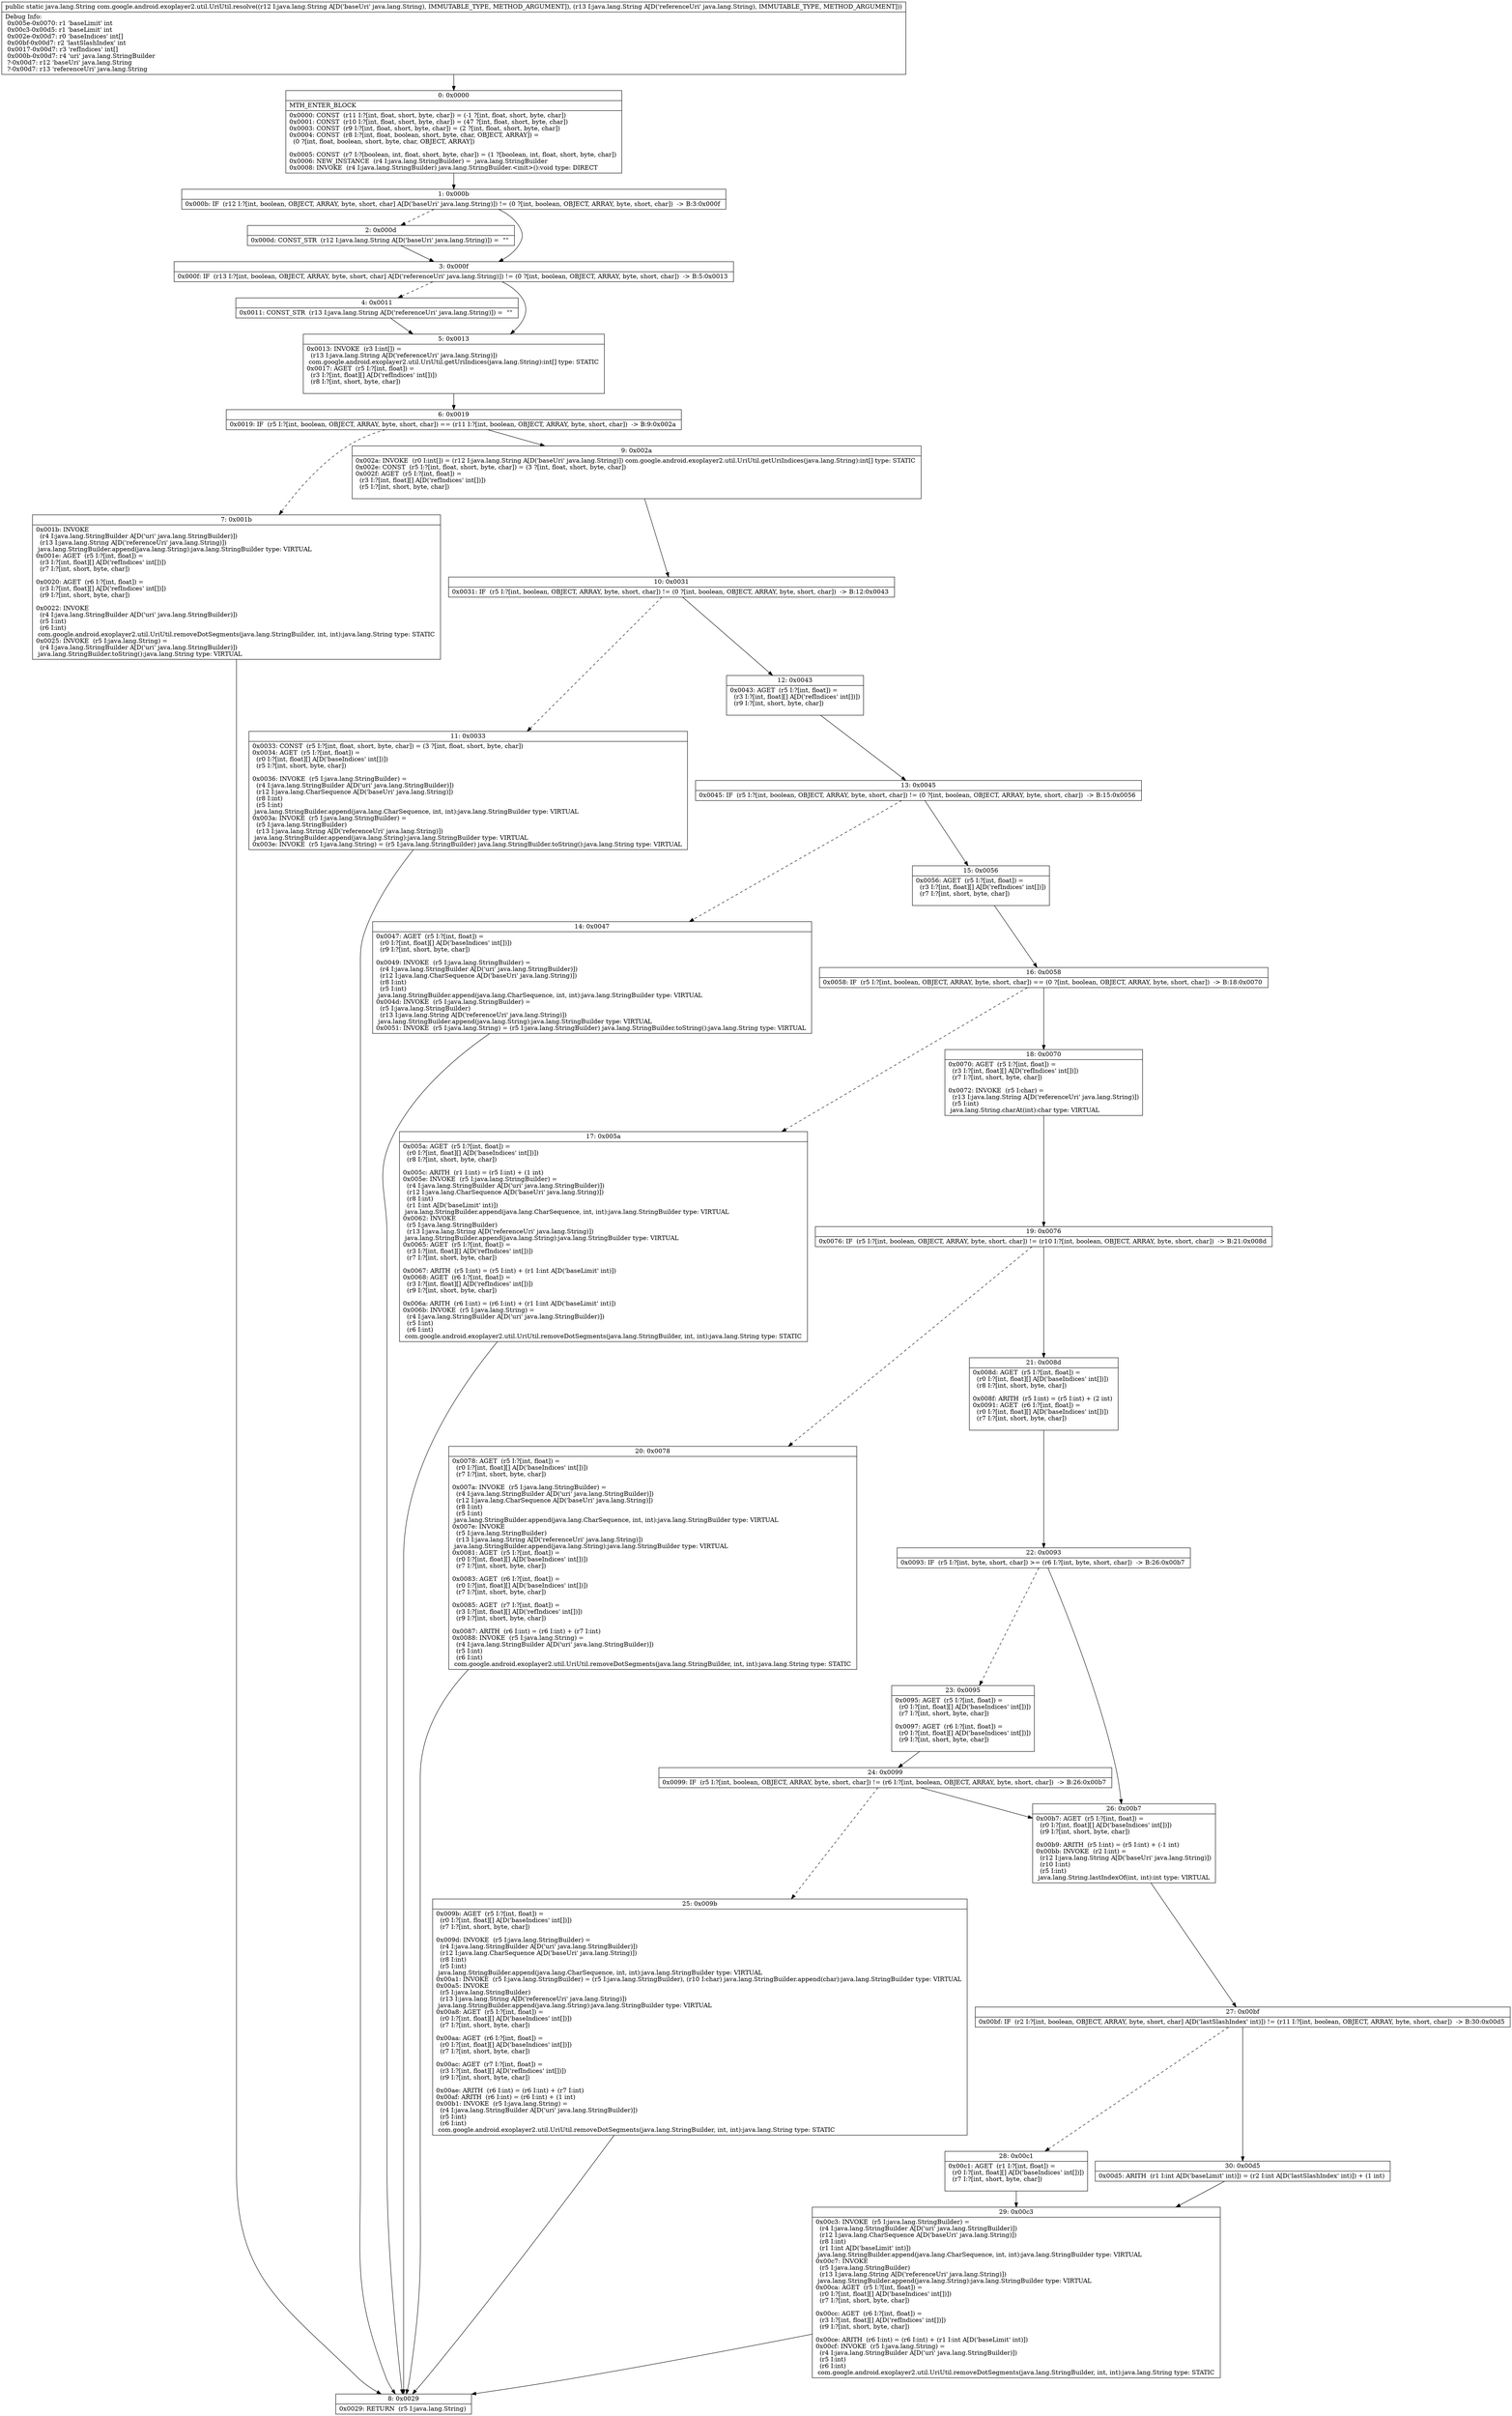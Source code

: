 digraph "CFG forcom.google.android.exoplayer2.util.UriUtil.resolve(Ljava\/lang\/String;Ljava\/lang\/String;)Ljava\/lang\/String;" {
Node_0 [shape=record,label="{0\:\ 0x0000|MTH_ENTER_BLOCK\l|0x0000: CONST  (r11 I:?[int, float, short, byte, char]) = (\-1 ?[int, float, short, byte, char]) \l0x0001: CONST  (r10 I:?[int, float, short, byte, char]) = (47 ?[int, float, short, byte, char]) \l0x0003: CONST  (r9 I:?[int, float, short, byte, char]) = (2 ?[int, float, short, byte, char]) \l0x0004: CONST  (r8 I:?[int, float, boolean, short, byte, char, OBJECT, ARRAY]) = \l  (0 ?[int, float, boolean, short, byte, char, OBJECT, ARRAY])\l \l0x0005: CONST  (r7 I:?[boolean, int, float, short, byte, char]) = (1 ?[boolean, int, float, short, byte, char]) \l0x0006: NEW_INSTANCE  (r4 I:java.lang.StringBuilder) =  java.lang.StringBuilder \l0x0008: INVOKE  (r4 I:java.lang.StringBuilder) java.lang.StringBuilder.\<init\>():void type: DIRECT \l}"];
Node_1 [shape=record,label="{1\:\ 0x000b|0x000b: IF  (r12 I:?[int, boolean, OBJECT, ARRAY, byte, short, char] A[D('baseUri' java.lang.String)]) != (0 ?[int, boolean, OBJECT, ARRAY, byte, short, char])  \-\> B:3:0x000f \l}"];
Node_2 [shape=record,label="{2\:\ 0x000d|0x000d: CONST_STR  (r12 I:java.lang.String A[D('baseUri' java.lang.String)]) =  \"\" \l}"];
Node_3 [shape=record,label="{3\:\ 0x000f|0x000f: IF  (r13 I:?[int, boolean, OBJECT, ARRAY, byte, short, char] A[D('referenceUri' java.lang.String)]) != (0 ?[int, boolean, OBJECT, ARRAY, byte, short, char])  \-\> B:5:0x0013 \l}"];
Node_4 [shape=record,label="{4\:\ 0x0011|0x0011: CONST_STR  (r13 I:java.lang.String A[D('referenceUri' java.lang.String)]) =  \"\" \l}"];
Node_5 [shape=record,label="{5\:\ 0x0013|0x0013: INVOKE  (r3 I:int[]) = \l  (r13 I:java.lang.String A[D('referenceUri' java.lang.String)])\l com.google.android.exoplayer2.util.UriUtil.getUriIndices(java.lang.String):int[] type: STATIC \l0x0017: AGET  (r5 I:?[int, float]) = \l  (r3 I:?[int, float][] A[D('refIndices' int[])])\l  (r8 I:?[int, short, byte, char])\l \l}"];
Node_6 [shape=record,label="{6\:\ 0x0019|0x0019: IF  (r5 I:?[int, boolean, OBJECT, ARRAY, byte, short, char]) == (r11 I:?[int, boolean, OBJECT, ARRAY, byte, short, char])  \-\> B:9:0x002a \l}"];
Node_7 [shape=record,label="{7\:\ 0x001b|0x001b: INVOKE  \l  (r4 I:java.lang.StringBuilder A[D('uri' java.lang.StringBuilder)])\l  (r13 I:java.lang.String A[D('referenceUri' java.lang.String)])\l java.lang.StringBuilder.append(java.lang.String):java.lang.StringBuilder type: VIRTUAL \l0x001e: AGET  (r5 I:?[int, float]) = \l  (r3 I:?[int, float][] A[D('refIndices' int[])])\l  (r7 I:?[int, short, byte, char])\l \l0x0020: AGET  (r6 I:?[int, float]) = \l  (r3 I:?[int, float][] A[D('refIndices' int[])])\l  (r9 I:?[int, short, byte, char])\l \l0x0022: INVOKE  \l  (r4 I:java.lang.StringBuilder A[D('uri' java.lang.StringBuilder)])\l  (r5 I:int)\l  (r6 I:int)\l com.google.android.exoplayer2.util.UriUtil.removeDotSegments(java.lang.StringBuilder, int, int):java.lang.String type: STATIC \l0x0025: INVOKE  (r5 I:java.lang.String) = \l  (r4 I:java.lang.StringBuilder A[D('uri' java.lang.StringBuilder)])\l java.lang.StringBuilder.toString():java.lang.String type: VIRTUAL \l}"];
Node_8 [shape=record,label="{8\:\ 0x0029|0x0029: RETURN  (r5 I:java.lang.String) \l}"];
Node_9 [shape=record,label="{9\:\ 0x002a|0x002a: INVOKE  (r0 I:int[]) = (r12 I:java.lang.String A[D('baseUri' java.lang.String)]) com.google.android.exoplayer2.util.UriUtil.getUriIndices(java.lang.String):int[] type: STATIC \l0x002e: CONST  (r5 I:?[int, float, short, byte, char]) = (3 ?[int, float, short, byte, char]) \l0x002f: AGET  (r5 I:?[int, float]) = \l  (r3 I:?[int, float][] A[D('refIndices' int[])])\l  (r5 I:?[int, short, byte, char])\l \l}"];
Node_10 [shape=record,label="{10\:\ 0x0031|0x0031: IF  (r5 I:?[int, boolean, OBJECT, ARRAY, byte, short, char]) != (0 ?[int, boolean, OBJECT, ARRAY, byte, short, char])  \-\> B:12:0x0043 \l}"];
Node_11 [shape=record,label="{11\:\ 0x0033|0x0033: CONST  (r5 I:?[int, float, short, byte, char]) = (3 ?[int, float, short, byte, char]) \l0x0034: AGET  (r5 I:?[int, float]) = \l  (r0 I:?[int, float][] A[D('baseIndices' int[])])\l  (r5 I:?[int, short, byte, char])\l \l0x0036: INVOKE  (r5 I:java.lang.StringBuilder) = \l  (r4 I:java.lang.StringBuilder A[D('uri' java.lang.StringBuilder)])\l  (r12 I:java.lang.CharSequence A[D('baseUri' java.lang.String)])\l  (r8 I:int)\l  (r5 I:int)\l java.lang.StringBuilder.append(java.lang.CharSequence, int, int):java.lang.StringBuilder type: VIRTUAL \l0x003a: INVOKE  (r5 I:java.lang.StringBuilder) = \l  (r5 I:java.lang.StringBuilder)\l  (r13 I:java.lang.String A[D('referenceUri' java.lang.String)])\l java.lang.StringBuilder.append(java.lang.String):java.lang.StringBuilder type: VIRTUAL \l0x003e: INVOKE  (r5 I:java.lang.String) = (r5 I:java.lang.StringBuilder) java.lang.StringBuilder.toString():java.lang.String type: VIRTUAL \l}"];
Node_12 [shape=record,label="{12\:\ 0x0043|0x0043: AGET  (r5 I:?[int, float]) = \l  (r3 I:?[int, float][] A[D('refIndices' int[])])\l  (r9 I:?[int, short, byte, char])\l \l}"];
Node_13 [shape=record,label="{13\:\ 0x0045|0x0045: IF  (r5 I:?[int, boolean, OBJECT, ARRAY, byte, short, char]) != (0 ?[int, boolean, OBJECT, ARRAY, byte, short, char])  \-\> B:15:0x0056 \l}"];
Node_14 [shape=record,label="{14\:\ 0x0047|0x0047: AGET  (r5 I:?[int, float]) = \l  (r0 I:?[int, float][] A[D('baseIndices' int[])])\l  (r9 I:?[int, short, byte, char])\l \l0x0049: INVOKE  (r5 I:java.lang.StringBuilder) = \l  (r4 I:java.lang.StringBuilder A[D('uri' java.lang.StringBuilder)])\l  (r12 I:java.lang.CharSequence A[D('baseUri' java.lang.String)])\l  (r8 I:int)\l  (r5 I:int)\l java.lang.StringBuilder.append(java.lang.CharSequence, int, int):java.lang.StringBuilder type: VIRTUAL \l0x004d: INVOKE  (r5 I:java.lang.StringBuilder) = \l  (r5 I:java.lang.StringBuilder)\l  (r13 I:java.lang.String A[D('referenceUri' java.lang.String)])\l java.lang.StringBuilder.append(java.lang.String):java.lang.StringBuilder type: VIRTUAL \l0x0051: INVOKE  (r5 I:java.lang.String) = (r5 I:java.lang.StringBuilder) java.lang.StringBuilder.toString():java.lang.String type: VIRTUAL \l}"];
Node_15 [shape=record,label="{15\:\ 0x0056|0x0056: AGET  (r5 I:?[int, float]) = \l  (r3 I:?[int, float][] A[D('refIndices' int[])])\l  (r7 I:?[int, short, byte, char])\l \l}"];
Node_16 [shape=record,label="{16\:\ 0x0058|0x0058: IF  (r5 I:?[int, boolean, OBJECT, ARRAY, byte, short, char]) == (0 ?[int, boolean, OBJECT, ARRAY, byte, short, char])  \-\> B:18:0x0070 \l}"];
Node_17 [shape=record,label="{17\:\ 0x005a|0x005a: AGET  (r5 I:?[int, float]) = \l  (r0 I:?[int, float][] A[D('baseIndices' int[])])\l  (r8 I:?[int, short, byte, char])\l \l0x005c: ARITH  (r1 I:int) = (r5 I:int) + (1 int) \l0x005e: INVOKE  (r5 I:java.lang.StringBuilder) = \l  (r4 I:java.lang.StringBuilder A[D('uri' java.lang.StringBuilder)])\l  (r12 I:java.lang.CharSequence A[D('baseUri' java.lang.String)])\l  (r8 I:int)\l  (r1 I:int A[D('baseLimit' int)])\l java.lang.StringBuilder.append(java.lang.CharSequence, int, int):java.lang.StringBuilder type: VIRTUAL \l0x0062: INVOKE  \l  (r5 I:java.lang.StringBuilder)\l  (r13 I:java.lang.String A[D('referenceUri' java.lang.String)])\l java.lang.StringBuilder.append(java.lang.String):java.lang.StringBuilder type: VIRTUAL \l0x0065: AGET  (r5 I:?[int, float]) = \l  (r3 I:?[int, float][] A[D('refIndices' int[])])\l  (r7 I:?[int, short, byte, char])\l \l0x0067: ARITH  (r5 I:int) = (r5 I:int) + (r1 I:int A[D('baseLimit' int)]) \l0x0068: AGET  (r6 I:?[int, float]) = \l  (r3 I:?[int, float][] A[D('refIndices' int[])])\l  (r9 I:?[int, short, byte, char])\l \l0x006a: ARITH  (r6 I:int) = (r6 I:int) + (r1 I:int A[D('baseLimit' int)]) \l0x006b: INVOKE  (r5 I:java.lang.String) = \l  (r4 I:java.lang.StringBuilder A[D('uri' java.lang.StringBuilder)])\l  (r5 I:int)\l  (r6 I:int)\l com.google.android.exoplayer2.util.UriUtil.removeDotSegments(java.lang.StringBuilder, int, int):java.lang.String type: STATIC \l}"];
Node_18 [shape=record,label="{18\:\ 0x0070|0x0070: AGET  (r5 I:?[int, float]) = \l  (r3 I:?[int, float][] A[D('refIndices' int[])])\l  (r7 I:?[int, short, byte, char])\l \l0x0072: INVOKE  (r5 I:char) = \l  (r13 I:java.lang.String A[D('referenceUri' java.lang.String)])\l  (r5 I:int)\l java.lang.String.charAt(int):char type: VIRTUAL \l}"];
Node_19 [shape=record,label="{19\:\ 0x0076|0x0076: IF  (r5 I:?[int, boolean, OBJECT, ARRAY, byte, short, char]) != (r10 I:?[int, boolean, OBJECT, ARRAY, byte, short, char])  \-\> B:21:0x008d \l}"];
Node_20 [shape=record,label="{20\:\ 0x0078|0x0078: AGET  (r5 I:?[int, float]) = \l  (r0 I:?[int, float][] A[D('baseIndices' int[])])\l  (r7 I:?[int, short, byte, char])\l \l0x007a: INVOKE  (r5 I:java.lang.StringBuilder) = \l  (r4 I:java.lang.StringBuilder A[D('uri' java.lang.StringBuilder)])\l  (r12 I:java.lang.CharSequence A[D('baseUri' java.lang.String)])\l  (r8 I:int)\l  (r5 I:int)\l java.lang.StringBuilder.append(java.lang.CharSequence, int, int):java.lang.StringBuilder type: VIRTUAL \l0x007e: INVOKE  \l  (r5 I:java.lang.StringBuilder)\l  (r13 I:java.lang.String A[D('referenceUri' java.lang.String)])\l java.lang.StringBuilder.append(java.lang.String):java.lang.StringBuilder type: VIRTUAL \l0x0081: AGET  (r5 I:?[int, float]) = \l  (r0 I:?[int, float][] A[D('baseIndices' int[])])\l  (r7 I:?[int, short, byte, char])\l \l0x0083: AGET  (r6 I:?[int, float]) = \l  (r0 I:?[int, float][] A[D('baseIndices' int[])])\l  (r7 I:?[int, short, byte, char])\l \l0x0085: AGET  (r7 I:?[int, float]) = \l  (r3 I:?[int, float][] A[D('refIndices' int[])])\l  (r9 I:?[int, short, byte, char])\l \l0x0087: ARITH  (r6 I:int) = (r6 I:int) + (r7 I:int) \l0x0088: INVOKE  (r5 I:java.lang.String) = \l  (r4 I:java.lang.StringBuilder A[D('uri' java.lang.StringBuilder)])\l  (r5 I:int)\l  (r6 I:int)\l com.google.android.exoplayer2.util.UriUtil.removeDotSegments(java.lang.StringBuilder, int, int):java.lang.String type: STATIC \l}"];
Node_21 [shape=record,label="{21\:\ 0x008d|0x008d: AGET  (r5 I:?[int, float]) = \l  (r0 I:?[int, float][] A[D('baseIndices' int[])])\l  (r8 I:?[int, short, byte, char])\l \l0x008f: ARITH  (r5 I:int) = (r5 I:int) + (2 int) \l0x0091: AGET  (r6 I:?[int, float]) = \l  (r0 I:?[int, float][] A[D('baseIndices' int[])])\l  (r7 I:?[int, short, byte, char])\l \l}"];
Node_22 [shape=record,label="{22\:\ 0x0093|0x0093: IF  (r5 I:?[int, byte, short, char]) \>= (r6 I:?[int, byte, short, char])  \-\> B:26:0x00b7 \l}"];
Node_23 [shape=record,label="{23\:\ 0x0095|0x0095: AGET  (r5 I:?[int, float]) = \l  (r0 I:?[int, float][] A[D('baseIndices' int[])])\l  (r7 I:?[int, short, byte, char])\l \l0x0097: AGET  (r6 I:?[int, float]) = \l  (r0 I:?[int, float][] A[D('baseIndices' int[])])\l  (r9 I:?[int, short, byte, char])\l \l}"];
Node_24 [shape=record,label="{24\:\ 0x0099|0x0099: IF  (r5 I:?[int, boolean, OBJECT, ARRAY, byte, short, char]) != (r6 I:?[int, boolean, OBJECT, ARRAY, byte, short, char])  \-\> B:26:0x00b7 \l}"];
Node_25 [shape=record,label="{25\:\ 0x009b|0x009b: AGET  (r5 I:?[int, float]) = \l  (r0 I:?[int, float][] A[D('baseIndices' int[])])\l  (r7 I:?[int, short, byte, char])\l \l0x009d: INVOKE  (r5 I:java.lang.StringBuilder) = \l  (r4 I:java.lang.StringBuilder A[D('uri' java.lang.StringBuilder)])\l  (r12 I:java.lang.CharSequence A[D('baseUri' java.lang.String)])\l  (r8 I:int)\l  (r5 I:int)\l java.lang.StringBuilder.append(java.lang.CharSequence, int, int):java.lang.StringBuilder type: VIRTUAL \l0x00a1: INVOKE  (r5 I:java.lang.StringBuilder) = (r5 I:java.lang.StringBuilder), (r10 I:char) java.lang.StringBuilder.append(char):java.lang.StringBuilder type: VIRTUAL \l0x00a5: INVOKE  \l  (r5 I:java.lang.StringBuilder)\l  (r13 I:java.lang.String A[D('referenceUri' java.lang.String)])\l java.lang.StringBuilder.append(java.lang.String):java.lang.StringBuilder type: VIRTUAL \l0x00a8: AGET  (r5 I:?[int, float]) = \l  (r0 I:?[int, float][] A[D('baseIndices' int[])])\l  (r7 I:?[int, short, byte, char])\l \l0x00aa: AGET  (r6 I:?[int, float]) = \l  (r0 I:?[int, float][] A[D('baseIndices' int[])])\l  (r7 I:?[int, short, byte, char])\l \l0x00ac: AGET  (r7 I:?[int, float]) = \l  (r3 I:?[int, float][] A[D('refIndices' int[])])\l  (r9 I:?[int, short, byte, char])\l \l0x00ae: ARITH  (r6 I:int) = (r6 I:int) + (r7 I:int) \l0x00af: ARITH  (r6 I:int) = (r6 I:int) + (1 int) \l0x00b1: INVOKE  (r5 I:java.lang.String) = \l  (r4 I:java.lang.StringBuilder A[D('uri' java.lang.StringBuilder)])\l  (r5 I:int)\l  (r6 I:int)\l com.google.android.exoplayer2.util.UriUtil.removeDotSegments(java.lang.StringBuilder, int, int):java.lang.String type: STATIC \l}"];
Node_26 [shape=record,label="{26\:\ 0x00b7|0x00b7: AGET  (r5 I:?[int, float]) = \l  (r0 I:?[int, float][] A[D('baseIndices' int[])])\l  (r9 I:?[int, short, byte, char])\l \l0x00b9: ARITH  (r5 I:int) = (r5 I:int) + (\-1 int) \l0x00bb: INVOKE  (r2 I:int) = \l  (r12 I:java.lang.String A[D('baseUri' java.lang.String)])\l  (r10 I:int)\l  (r5 I:int)\l java.lang.String.lastIndexOf(int, int):int type: VIRTUAL \l}"];
Node_27 [shape=record,label="{27\:\ 0x00bf|0x00bf: IF  (r2 I:?[int, boolean, OBJECT, ARRAY, byte, short, char] A[D('lastSlashIndex' int)]) != (r11 I:?[int, boolean, OBJECT, ARRAY, byte, short, char])  \-\> B:30:0x00d5 \l}"];
Node_28 [shape=record,label="{28\:\ 0x00c1|0x00c1: AGET  (r1 I:?[int, float]) = \l  (r0 I:?[int, float][] A[D('baseIndices' int[])])\l  (r7 I:?[int, short, byte, char])\l \l}"];
Node_29 [shape=record,label="{29\:\ 0x00c3|0x00c3: INVOKE  (r5 I:java.lang.StringBuilder) = \l  (r4 I:java.lang.StringBuilder A[D('uri' java.lang.StringBuilder)])\l  (r12 I:java.lang.CharSequence A[D('baseUri' java.lang.String)])\l  (r8 I:int)\l  (r1 I:int A[D('baseLimit' int)])\l java.lang.StringBuilder.append(java.lang.CharSequence, int, int):java.lang.StringBuilder type: VIRTUAL \l0x00c7: INVOKE  \l  (r5 I:java.lang.StringBuilder)\l  (r13 I:java.lang.String A[D('referenceUri' java.lang.String)])\l java.lang.StringBuilder.append(java.lang.String):java.lang.StringBuilder type: VIRTUAL \l0x00ca: AGET  (r5 I:?[int, float]) = \l  (r0 I:?[int, float][] A[D('baseIndices' int[])])\l  (r7 I:?[int, short, byte, char])\l \l0x00cc: AGET  (r6 I:?[int, float]) = \l  (r3 I:?[int, float][] A[D('refIndices' int[])])\l  (r9 I:?[int, short, byte, char])\l \l0x00ce: ARITH  (r6 I:int) = (r6 I:int) + (r1 I:int A[D('baseLimit' int)]) \l0x00cf: INVOKE  (r5 I:java.lang.String) = \l  (r4 I:java.lang.StringBuilder A[D('uri' java.lang.StringBuilder)])\l  (r5 I:int)\l  (r6 I:int)\l com.google.android.exoplayer2.util.UriUtil.removeDotSegments(java.lang.StringBuilder, int, int):java.lang.String type: STATIC \l}"];
Node_30 [shape=record,label="{30\:\ 0x00d5|0x00d5: ARITH  (r1 I:int A[D('baseLimit' int)]) = (r2 I:int A[D('lastSlashIndex' int)]) + (1 int) \l}"];
MethodNode[shape=record,label="{public static java.lang.String com.google.android.exoplayer2.util.UriUtil.resolve((r12 I:java.lang.String A[D('baseUri' java.lang.String), IMMUTABLE_TYPE, METHOD_ARGUMENT]), (r13 I:java.lang.String A[D('referenceUri' java.lang.String), IMMUTABLE_TYPE, METHOD_ARGUMENT]))  | Debug Info:\l  0x005e\-0x0070: r1 'baseLimit' int\l  0x00c3\-0x00d5: r1 'baseLimit' int\l  0x002e\-0x00d7: r0 'baseIndices' int[]\l  0x00bf\-0x00d7: r2 'lastSlashIndex' int\l  0x0017\-0x00d7: r3 'refIndices' int[]\l  0x000b\-0x00d7: r4 'uri' java.lang.StringBuilder\l  ?\-0x00d7: r12 'baseUri' java.lang.String\l  ?\-0x00d7: r13 'referenceUri' java.lang.String\l}"];
MethodNode -> Node_0;
Node_0 -> Node_1;
Node_1 -> Node_2[style=dashed];
Node_1 -> Node_3;
Node_2 -> Node_3;
Node_3 -> Node_4[style=dashed];
Node_3 -> Node_5;
Node_4 -> Node_5;
Node_5 -> Node_6;
Node_6 -> Node_7[style=dashed];
Node_6 -> Node_9;
Node_7 -> Node_8;
Node_9 -> Node_10;
Node_10 -> Node_11[style=dashed];
Node_10 -> Node_12;
Node_11 -> Node_8;
Node_12 -> Node_13;
Node_13 -> Node_14[style=dashed];
Node_13 -> Node_15;
Node_14 -> Node_8;
Node_15 -> Node_16;
Node_16 -> Node_17[style=dashed];
Node_16 -> Node_18;
Node_17 -> Node_8;
Node_18 -> Node_19;
Node_19 -> Node_20[style=dashed];
Node_19 -> Node_21;
Node_20 -> Node_8;
Node_21 -> Node_22;
Node_22 -> Node_23[style=dashed];
Node_22 -> Node_26;
Node_23 -> Node_24;
Node_24 -> Node_25[style=dashed];
Node_24 -> Node_26;
Node_25 -> Node_8;
Node_26 -> Node_27;
Node_27 -> Node_28[style=dashed];
Node_27 -> Node_30;
Node_28 -> Node_29;
Node_29 -> Node_8;
Node_30 -> Node_29;
}


